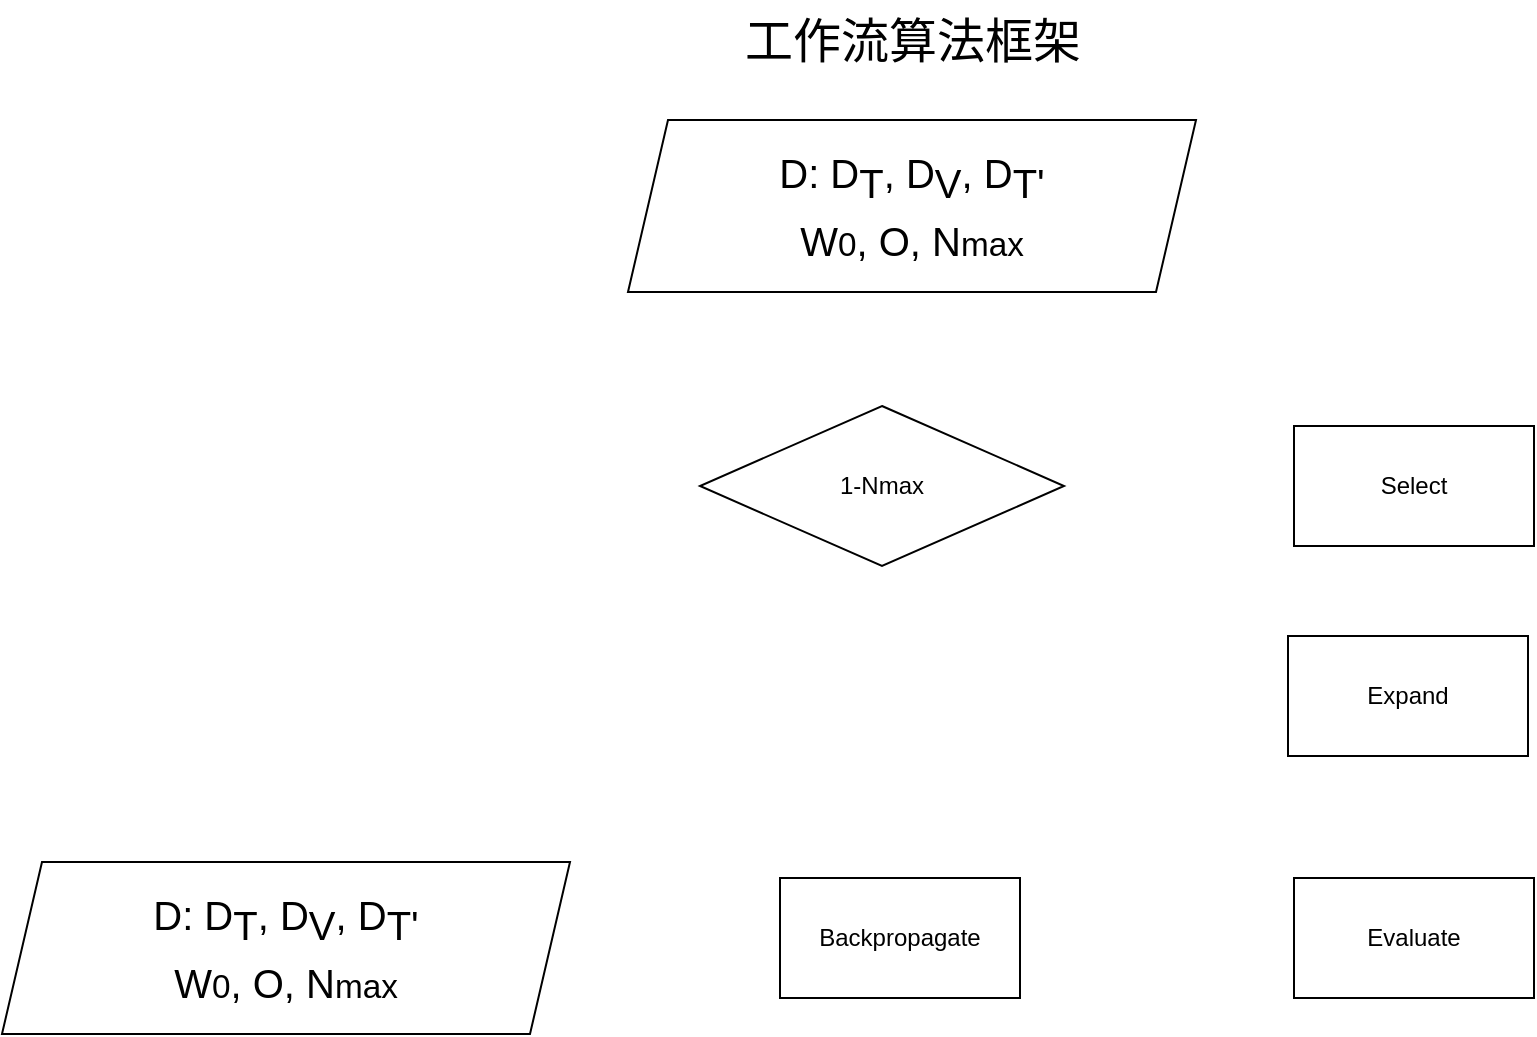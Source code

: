 <mxfile version="24.8.6">
  <diagram name="第 1 页" id="ySSxs_IK6wjhbyxDStdA">
    <mxGraphModel dx="1050" dy="530" grid="0" gridSize="10" guides="1" tooltips="1" connect="1" arrows="1" fold="1" page="1" pageScale="1" pageWidth="1169" pageHeight="827" math="0" shadow="0">
      <root>
        <mxCell id="0" />
        <mxCell id="1" parent="0" />
        <mxCell id="_IWaz8_7ypiRNUwaHyGo-1" value="工作流算法框架" style="text;html=1;align=center;verticalAlign=middle;resizable=0;points=[];autosize=1;strokeColor=none;fillColor=none;fontSize=24;" vertex="1" parent="1">
          <mxGeometry x="378" y="66" width="186" height="41" as="geometry" />
        </mxCell>
        <mxCell id="_IWaz8_7ypiRNUwaHyGo-3" value="&lt;span style=&quot;font-size: 20px;&quot;&gt;D: D&lt;/span&gt;&lt;sub style=&quot;font-size: 20px;&quot;&gt;T&lt;/sub&gt;&lt;span style=&quot;font-size: 20px;&quot;&gt;, D&lt;/span&gt;&lt;sub style=&quot;font-size: 20px;&quot;&gt;V&lt;/sub&gt;&lt;span style=&quot;font-size: 20px;&quot;&gt;, D&lt;/span&gt;&lt;sub style=&quot;font-size: 20px;&quot;&gt;T&#39;&lt;/sub&gt;&lt;div&gt;&lt;sub style=&quot;font-size: 20px;&quot;&gt;W&lt;/sub&gt;&lt;span style=&quot;font-size: 20px;&quot;&gt;&lt;sub&gt;0&lt;/sub&gt;&lt;/span&gt;&lt;sub style=&quot;font-size: 20px;&quot;&gt;, O, N&lt;/sub&gt;&lt;span style=&quot;font-size: 20px;&quot;&gt;&lt;sub&gt;max&lt;/sub&gt;&lt;/span&gt;&lt;/div&gt;" style="shape=parallelogram;perimeter=parallelogramPerimeter;whiteSpace=wrap;html=1;fixedSize=1;fontSize=20;" vertex="1" parent="1">
          <mxGeometry x="329" y="126" width="284" height="86" as="geometry" />
        </mxCell>
        <mxCell id="_IWaz8_7ypiRNUwaHyGo-4" value="1-Nmax" style="rhombus;whiteSpace=wrap;html=1;" vertex="1" parent="1">
          <mxGeometry x="365" y="269" width="182" height="80" as="geometry" />
        </mxCell>
        <mxCell id="_IWaz8_7ypiRNUwaHyGo-5" value="Select" style="rounded=0;whiteSpace=wrap;html=1;" vertex="1" parent="1">
          <mxGeometry x="662" y="279" width="120" height="60" as="geometry" />
        </mxCell>
        <mxCell id="_IWaz8_7ypiRNUwaHyGo-6" value="Expand" style="rounded=0;whiteSpace=wrap;html=1;" vertex="1" parent="1">
          <mxGeometry x="659" y="384" width="120" height="60" as="geometry" />
        </mxCell>
        <mxCell id="_IWaz8_7ypiRNUwaHyGo-7" value="Evaluate" style="rounded=0;whiteSpace=wrap;html=1;" vertex="1" parent="1">
          <mxGeometry x="662" y="505" width="120" height="60" as="geometry" />
        </mxCell>
        <mxCell id="_IWaz8_7ypiRNUwaHyGo-8" value="&lt;span class=&quot;katex-mathml&quot;&gt;&lt;math xmlns=&quot;http://www.w3.org/1998/Math/MathML&quot;&gt;&lt;mrow&gt;&lt;mtext&gt;&lt;span style=&quot;background-color: initial; font-family: Helvetica;&quot;&gt;Backpropagate&lt;/span&gt;&lt;/mtext&gt;&lt;/mrow&gt;&lt;/math&gt;&lt;/span&gt;" style="rounded=0;whiteSpace=wrap;html=1;" vertex="1" parent="1">
          <mxGeometry x="405" y="505" width="120" height="60" as="geometry" />
        </mxCell>
        <mxCell id="_IWaz8_7ypiRNUwaHyGo-10" value="&lt;span style=&quot;font-size: 20px;&quot;&gt;D: D&lt;/span&gt;&lt;sub style=&quot;font-size: 20px;&quot;&gt;T&lt;/sub&gt;&lt;span style=&quot;font-size: 20px;&quot;&gt;, D&lt;/span&gt;&lt;sub style=&quot;font-size: 20px;&quot;&gt;V&lt;/sub&gt;&lt;span style=&quot;font-size: 20px;&quot;&gt;, D&lt;/span&gt;&lt;sub style=&quot;font-size: 20px;&quot;&gt;T&#39;&lt;/sub&gt;&lt;div&gt;&lt;sub style=&quot;font-size: 20px;&quot;&gt;W&lt;/sub&gt;&lt;span style=&quot;font-size: 20px;&quot;&gt;&lt;sub&gt;0&lt;/sub&gt;&lt;/span&gt;&lt;sub style=&quot;font-size: 20px;&quot;&gt;, O, N&lt;/sub&gt;&lt;span style=&quot;font-size: 20px;&quot;&gt;&lt;sub&gt;max&lt;/sub&gt;&lt;/span&gt;&lt;/div&gt;" style="shape=parallelogram;perimeter=parallelogramPerimeter;whiteSpace=wrap;html=1;fixedSize=1;fontSize=20;" vertex="1" parent="1">
          <mxGeometry x="16" y="497" width="284" height="86" as="geometry" />
        </mxCell>
      </root>
    </mxGraphModel>
  </diagram>
</mxfile>
